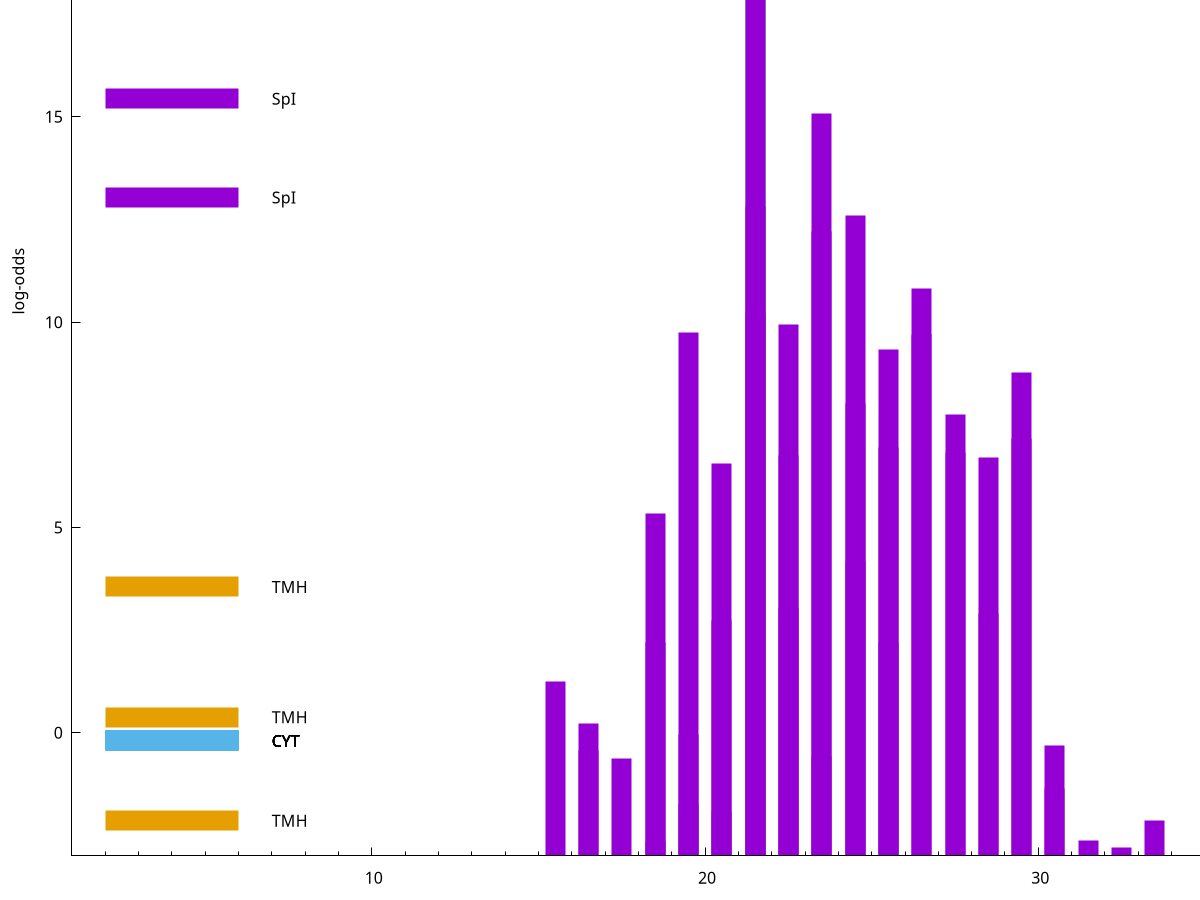 set title "LipoP predictions for SRR5666568.gff"
set size 2., 1.4
set xrange [1:70] 
set mxtics 10
set yrange [-3:25]
set y2range [0:28]
set ylabel "log-odds"
set term postscript eps color solid "Helvetica" 30
set output "SRR5666568.gff196.eps"
set arrow from 2,21.997 to 6,21.997 nohead lt 1 lw 20
set label "SpI" at 7,21.997
set arrow from 2,21.4384 to 6,21.4384 nohead lt 2 lw 20
set label "SpII" at 7,21.4384
set arrow from 2,15.4436 to 6,15.4436 nohead lt 1 lw 20
set label "SpI" at 7,15.4436
set arrow from 2,13.0365 to 6,13.0365 nohead lt 1 lw 20
set label "SpI" at 7,13.0365
set arrow from 2,3.54971 to 6,3.54971 nohead lt 4 lw 20
set label "TMH" at 7,3.54971
set arrow from 2,0.375599 to 6,0.375599 nohead lt 4 lw 20
set label "TMH" at 7,0.375599
set arrow from 2,-0.200913 to 6,-0.200913 nohead lt 3 lw 20
set label "CYT" at 7,-0.200913
set arrow from 2,-0.200913 to 6,-0.200913 nohead lt 3 lw 20
set label "CYT" at 7,-0.200913
set arrow from 2,-0.200913 to 6,-0.200913 nohead lt 3 lw 20
set label "CYT" at 7,-0.200913
set arrow from 2,-0.200913 to 6,-0.200913 nohead lt 3 lw 20
set label "CYT" at 7,-0.200913
set arrow from 2,-0.200913 to 6,-0.200913 nohead lt 3 lw 20
set label "CYT" at 7,-0.200913
set arrow from 2,-0.200913 to 6,-0.200913 nohead lt 3 lw 20
set label "CYT" at 7,-0.200913
set arrow from 2,-0.200913 to 6,-0.200913 nohead lt 3 lw 20
set label "CYT" at 7,-0.200913
set arrow from 2,-2.14509 to 6,-2.14509 nohead lt 4 lw 20
set label "TMH" at 7,-2.14509
set arrow from 2,21.997 to 6,21.997 nohead lt 1 lw 20
set label "SpI" at 7,21.997
# NOTE: The scores below are the log-odds scores with the threshold
# NOTE: subtracted (a hack to make gnuplot make the histogram all
# NOTE: look nice).
plot "-" axes x1y2 title "" with impulses lt 2 lw 20, "-" axes x1y2 title "" with impulses lt 1 lw 20
21.500000 24.438400
e
21.500000 24.994200
23.500000 18.083300
21.500000 15.821900
24.500000 15.604900
23.500000 15.199600
26.500000 13.821100
21.500000 13.204900
22.500000 12.944440
19.500000 12.757740
26.500000 12.689550
25.500000 12.336030
29.500000 11.767110
24.500000 11.017430
27.500000 10.742200
29.500000 10.154790
25.500000 9.955220
27.500000 9.824940
22.500000 9.740390
28.500000 9.706680
20.500000 9.562030
18.500000 8.336180
24.500000 7.172880
22.500000 6.023070
28.500000 5.911890
20.500000 5.732540
25.500000 5.205850
18.500000 5.199140
15.500000 4.248360
16.500000 3.222230
19.500000 2.951172
30.500000 2.680393
16.500000 2.571979
23.500000 2.420927
17.500000 2.366771
30.500000 1.635730
19.500000 1.245400
20.500000 1.072670
33.500000 0.854250
31.500000 0.367240
18.500000 0.349220
32.500000 0.195830
e
exit
